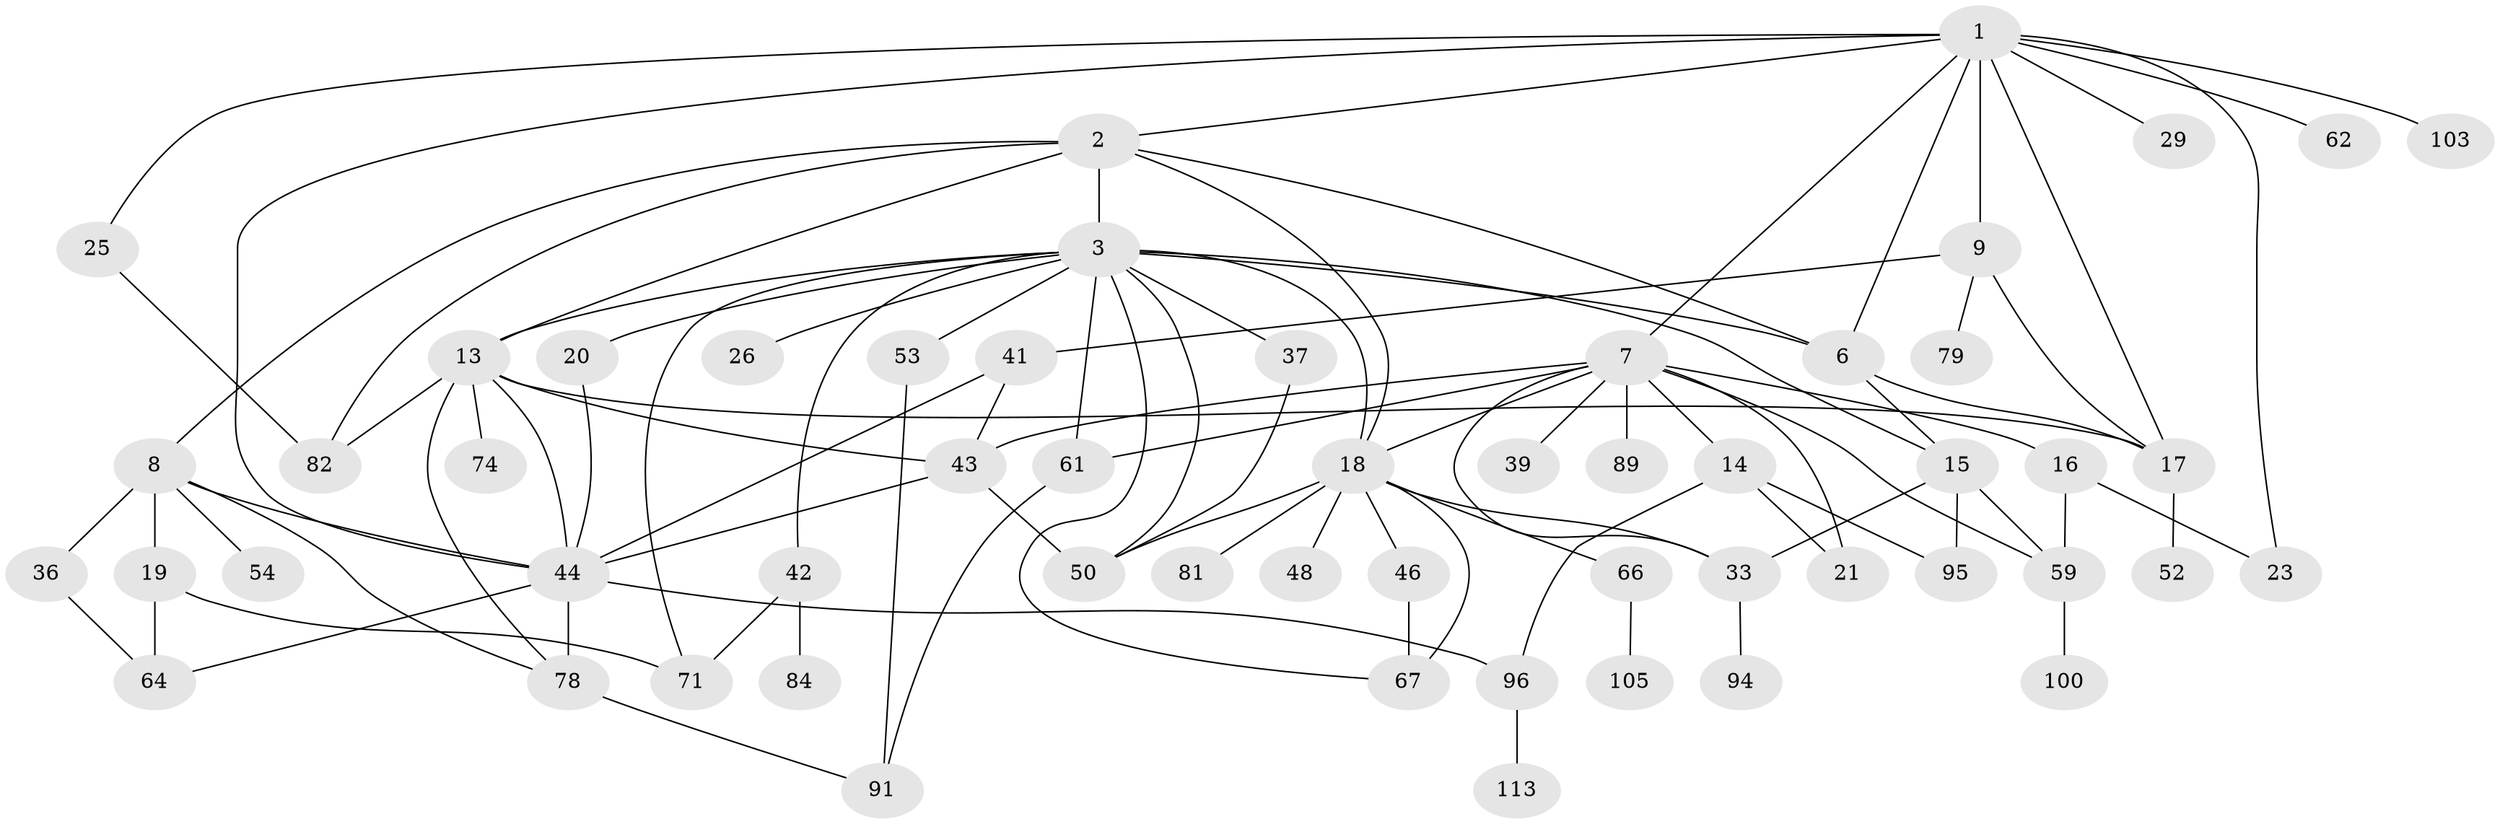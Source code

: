// original degree distribution, {5: 0.061946902654867256, 7: 0.017699115044247787, 6: 0.04424778761061947, 8: 0.008849557522123894, 3: 0.26548672566371684, 2: 0.26548672566371684, 4: 0.11504424778761062, 1: 0.22123893805309736}
// Generated by graph-tools (version 1.1) at 2025/13/03/09/25 04:13:17]
// undirected, 56 vertices, 95 edges
graph export_dot {
graph [start="1"]
  node [color=gray90,style=filled];
  1 [super="+5"];
  2 [super="+87"];
  3 [super="+12+4"];
  6 [super="+30"];
  7 [super="+101+34+86+10"];
  8 [super="+32"];
  9 [super="+11"];
  13 [super="+47+31"];
  14;
  15 [super="+88+68+27"];
  16;
  17 [super="+93"];
  18 [super="+22"];
  19 [super="+49"];
  20;
  21 [super="+38"];
  23;
  25;
  26;
  29;
  33 [super="+57"];
  36 [super="+60"];
  37 [super="+65"];
  39;
  41;
  42;
  43;
  44 [super="+63+77+75+80"];
  46;
  48;
  50 [super="+58"];
  52 [super="+104"];
  53 [super="+55"];
  54;
  59 [super="+111"];
  61;
  62;
  64 [super="+90"];
  66;
  67 [super="+76"];
  71 [super="+83"];
  74;
  78 [super="+108+99"];
  79;
  81;
  82 [super="+112"];
  84;
  89;
  91;
  94;
  95 [super="+109"];
  96 [super="+106+102"];
  100;
  103;
  105;
  113;
  1 -- 2;
  1 -- 7;
  1 -- 25;
  1 -- 62;
  1 -- 6;
  1 -- 103;
  1 -- 9;
  1 -- 44;
  1 -- 29;
  1 -- 23;
  1 -- 17;
  2 -- 3;
  2 -- 8;
  2 -- 13;
  2 -- 82;
  2 -- 6;
  2 -- 18;
  3 -- 26 [weight=2];
  3 -- 37;
  3 -- 50;
  3 -- 67;
  3 -- 20;
  3 -- 53;
  3 -- 71;
  3 -- 61;
  3 -- 13;
  3 -- 18 [weight=2];
  3 -- 6;
  3 -- 42;
  3 -- 15;
  6 -- 17;
  6 -- 15;
  7 -- 33;
  7 -- 89;
  7 -- 39;
  7 -- 43;
  7 -- 14;
  7 -- 16;
  7 -- 18;
  7 -- 21;
  7 -- 59;
  7 -- 61;
  8 -- 19;
  8 -- 36;
  8 -- 54;
  8 -- 78;
  8 -- 44;
  9 -- 17 [weight=2];
  9 -- 79;
  9 -- 41;
  13 -- 43;
  13 -- 78;
  13 -- 82;
  13 -- 74;
  13 -- 44;
  13 -- 17;
  14 -- 21;
  14 -- 95;
  14 -- 96;
  15 -- 59;
  15 -- 33;
  15 -- 95;
  16 -- 23;
  16 -- 59;
  17 -- 52;
  18 -- 33;
  18 -- 66;
  18 -- 67;
  18 -- 46;
  18 -- 48;
  18 -- 81;
  18 -- 50;
  19 -- 64;
  19 -- 71;
  20 -- 44;
  25 -- 82;
  33 -- 94;
  36 -- 64;
  37 -- 50;
  41 -- 43;
  41 -- 44;
  42 -- 71;
  42 -- 84;
  43 -- 44;
  43 -- 50;
  44 -- 78 [weight=2];
  44 -- 64;
  44 -- 96;
  46 -- 67;
  53 -- 91;
  59 -- 100;
  61 -- 91;
  66 -- 105;
  78 -- 91;
  96 -- 113;
}
